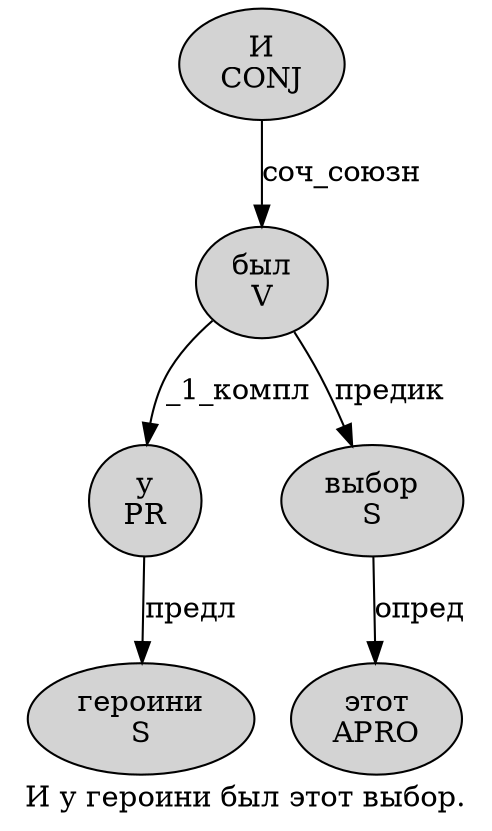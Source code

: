 digraph SENTENCE_715 {
	graph [label="И у героини был этот выбор."]
	node [style=filled]
		0 [label="И
CONJ" color="" fillcolor=lightgray penwidth=1 shape=ellipse]
		1 [label="у
PR" color="" fillcolor=lightgray penwidth=1 shape=ellipse]
		2 [label="героини
S" color="" fillcolor=lightgray penwidth=1 shape=ellipse]
		3 [label="был
V" color="" fillcolor=lightgray penwidth=1 shape=ellipse]
		4 [label="этот
APRO" color="" fillcolor=lightgray penwidth=1 shape=ellipse]
		5 [label="выбор
S" color="" fillcolor=lightgray penwidth=1 shape=ellipse]
			0 -> 3 [label="соч_союзн"]
			5 -> 4 [label="опред"]
			3 -> 1 [label="_1_компл"]
			3 -> 5 [label="предик"]
			1 -> 2 [label="предл"]
}